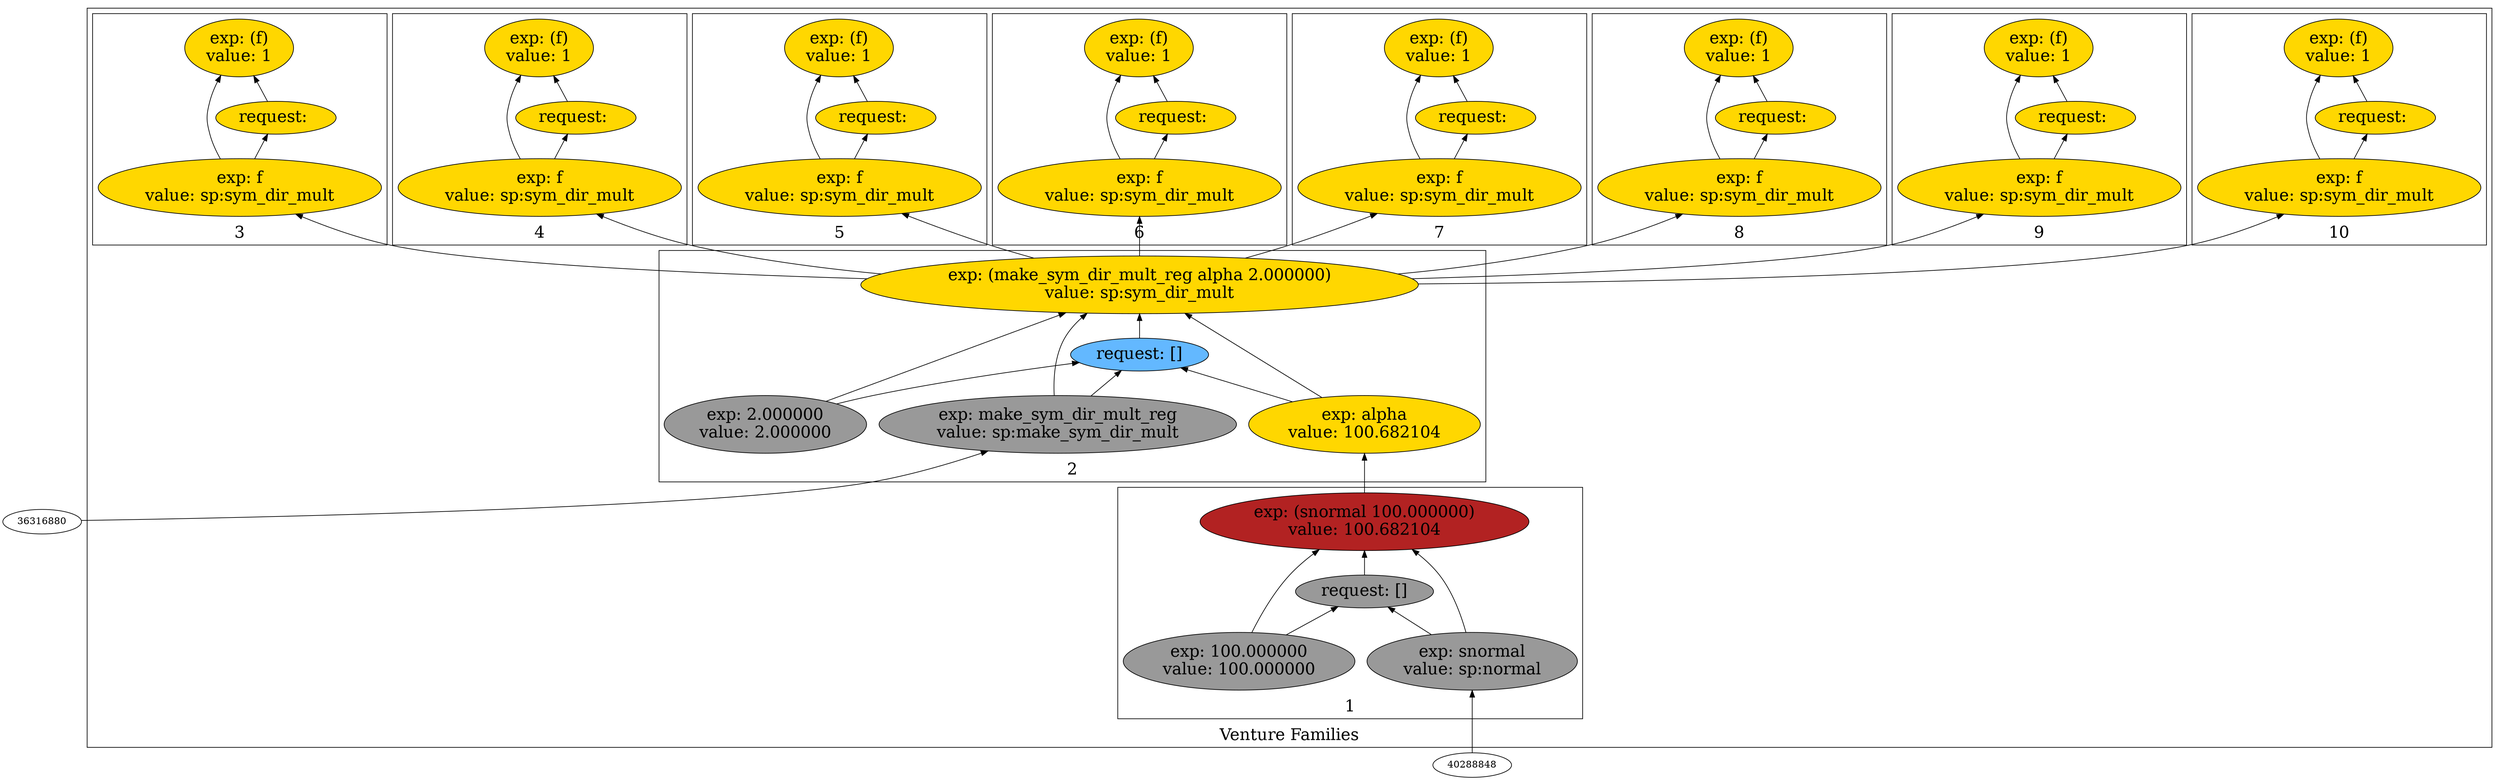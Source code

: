 digraph {
rankdir=BT
fontsize=24
subgraph cluster1 {
label="Venture Families"
subgraph cluster2 {
label="1"
"40313328"["fillcolor"="firebrick" "fontsize"="24" "label"="exp: (snormal 100.000000)\nvalue: 100.682104" "shape"="ellipse" "style"="filled" ]
"41760544"["fillcolor"="grey60" "fontsize"="24" "label"="request: []" "shape"="ellipse" "style"="filled" ]
"35588656"["fillcolor"="grey60" "fontsize"="24" "label"="exp: snormal\nvalue: sp:normal" "shape"="ellipse" "style"="filled" ]
"35128112"["fillcolor"="grey60" "fontsize"="24" "label"="exp: 100.000000\nvalue: 100.000000" "shape"="ellipse" "style"="filled" ]
}

subgraph cluster3 {
label="2"
"35112672"["fillcolor"="gold" "fontsize"="24" "label"="exp: (make_sym_dir_mult_reg alpha 2.000000)\nvalue: sp:sym_dir_mult" "shape"="ellipse" "style"="filled" ]
"34675744"["fillcolor"="steelblue1" "fontsize"="24" "label"="request: []" "shape"="ellipse" "style"="filled" ]
"37170512"["fillcolor"="grey60" "fontsize"="24" "label"="exp: make_sym_dir_mult_reg\nvalue: sp:make_sym_dir_mult" "shape"="ellipse" "style"="filled" ]
"35601072"["fillcolor"="gold" "fontsize"="24" "label"="exp: alpha\nvalue: 100.682104" "shape"="ellipse" "style"="filled" ]
"36828112"["fillcolor"="grey60" "fontsize"="24" "label"="exp: 2.000000\nvalue: 2.000000" "shape"="ellipse" "style"="filled" ]
}

subgraph cluster4 {
label="3"
"40133552"["fillcolor"="gold" "fontsize"="24" "label"="exp: (f)\nvalue: 1" "shape"="ellipse" "style"="filled" ]
"40169152"["fillcolor"="gold" "fontsize"="24" "label"="request: " "shape"="ellipse" "style"="filled" ]
"35342768"["fillcolor"="gold" "fontsize"="24" "label"="exp: f\nvalue: sp:sym_dir_mult" "shape"="ellipse" "style"="filled" ]
}

subgraph cluster5 {
label="4"
"35315600"["fillcolor"="gold" "fontsize"="24" "label"="exp: (f)\nvalue: 1" "shape"="ellipse" "style"="filled" ]
"38135984"["fillcolor"="gold" "fontsize"="24" "label"="request: " "shape"="ellipse" "style"="filled" ]
"32618240"["fillcolor"="gold" "fontsize"="24" "label"="exp: f\nvalue: sp:sym_dir_mult" "shape"="ellipse" "style"="filled" ]
}

subgraph cluster6 {
label="5"
"40503200"["fillcolor"="gold" "fontsize"="24" "label"="exp: (f)\nvalue: 1" "shape"="ellipse" "style"="filled" ]
"42259424"["fillcolor"="gold" "fontsize"="24" "label"="request: " "shape"="ellipse" "style"="filled" ]
"40570176"["fillcolor"="gold" "fontsize"="24" "label"="exp: f\nvalue: sp:sym_dir_mult" "shape"="ellipse" "style"="filled" ]
}

subgraph cluster7 {
label="6"
"41246448"["fillcolor"="gold" "fontsize"="24" "label"="exp: (f)\nvalue: 1" "shape"="ellipse" "style"="filled" ]
"42217824"["fillcolor"="gold" "fontsize"="24" "label"="request: " "shape"="ellipse" "style"="filled" ]
"42825424"["fillcolor"="gold" "fontsize"="24" "label"="exp: f\nvalue: sp:sym_dir_mult" "shape"="ellipse" "style"="filled" ]
}

subgraph cluster8 {
label="7"
"41748048"["fillcolor"="gold" "fontsize"="24" "label"="exp: (f)\nvalue: 1" "shape"="ellipse" "style"="filled" ]
"40322624"["fillcolor"="gold" "fontsize"="24" "label"="request: " "shape"="ellipse" "style"="filled" ]
"40245936"["fillcolor"="gold" "fontsize"="24" "label"="exp: f\nvalue: sp:sym_dir_mult" "shape"="ellipse" "style"="filled" ]
}

subgraph cluster9 {
label="8"
"39407056"["fillcolor"="gold" "fontsize"="24" "label"="exp: (f)\nvalue: 1" "shape"="ellipse" "style"="filled" ]
"40107104"["fillcolor"="gold" "fontsize"="24" "label"="request: " "shape"="ellipse" "style"="filled" ]
"41927072"["fillcolor"="gold" "fontsize"="24" "label"="exp: f\nvalue: sp:sym_dir_mult" "shape"="ellipse" "style"="filled" ]
}

subgraph cluster10 {
label="9"
"40761488"["fillcolor"="gold" "fontsize"="24" "label"="exp: (f)\nvalue: 1" "shape"="ellipse" "style"="filled" ]
"40760384"["fillcolor"="gold" "fontsize"="24" "label"="request: " "shape"="ellipse" "style"="filled" ]
"40762592"["fillcolor"="gold" "fontsize"="24" "label"="exp: f\nvalue: sp:sym_dir_mult" "shape"="ellipse" "style"="filled" ]
}

subgraph cluster11 {
label="10"
"42588480"["fillcolor"="gold" "fontsize"="24" "label"="exp: (f)\nvalue: 1" "shape"="ellipse" "style"="filled" ]
"39962608"["fillcolor"="gold" "fontsize"="24" "label"="request: " "shape"="ellipse" "style"="filled" ]
"39519184"["fillcolor"="gold" "fontsize"="24" "label"="exp: f\nvalue: sp:sym_dir_mult" "shape"="ellipse" "style"="filled" ]
}

}

"37170512" -> "35112672"["arrowhead"="normal" "color"="black" "constraint"="true" "style"="solid" ]
"37170512" -> "34675744"["arrowhead"="normal" "color"="black" "constraint"="true" "style"="solid" ]
"36316880" -> "37170512"["arrowhead"="normal" "color"="black" "constraint"="true" "style"="solid" ]
"35601072" -> "35112672"["arrowhead"="normal" "color"="black" "constraint"="true" "style"="solid" ]
"35601072" -> "34675744"["arrowhead"="normal" "color"="black" "constraint"="true" "style"="solid" ]
"40313328" -> "35601072"["arrowhead"="normal" "color"="black" "constraint"="true" "style"="solid" ]
"36828112" -> "35112672"["arrowhead"="normal" "color"="black" "constraint"="true" "style"="solid" ]
"36828112" -> "34675744"["arrowhead"="normal" "color"="black" "constraint"="true" "style"="solid" ]
"34675744" -> "35112672"["arrowhead"="normal" "color"="black" "constraint"="true" "style"="solid" ]
"32618240" -> "35315600"["arrowhead"="normal" "color"="black" "constraint"="true" "style"="solid" ]
"32618240" -> "38135984"["arrowhead"="normal" "color"="black" "constraint"="true" "style"="solid" ]
"35112672" -> "32618240"["arrowhead"="normal" "color"="black" "constraint"="true" "style"="solid" ]
"38135984" -> "35315600"["arrowhead"="normal" "color"="black" "constraint"="true" "style"="solid" ]
"41927072" -> "39407056"["arrowhead"="normal" "color"="black" "constraint"="true" "style"="solid" ]
"41927072" -> "40107104"["arrowhead"="normal" "color"="black" "constraint"="true" "style"="solid" ]
"35112672" -> "41927072"["arrowhead"="normal" "color"="black" "constraint"="true" "style"="solid" ]
"40107104" -> "39407056"["arrowhead"="normal" "color"="black" "constraint"="true" "style"="solid" ]
"35342768" -> "40133552"["arrowhead"="normal" "color"="black" "constraint"="true" "style"="solid" ]
"35342768" -> "40169152"["arrowhead"="normal" "color"="black" "constraint"="true" "style"="solid" ]
"35112672" -> "35342768"["arrowhead"="normal" "color"="black" "constraint"="true" "style"="solid" ]
"40169152" -> "40133552"["arrowhead"="normal" "color"="black" "constraint"="true" "style"="solid" ]
"35588656" -> "40313328"["arrowhead"="normal" "color"="black" "constraint"="true" "style"="solid" ]
"35588656" -> "41760544"["arrowhead"="normal" "color"="black" "constraint"="true" "style"="solid" ]
"40288848" -> "35588656"["arrowhead"="normal" "color"="black" "constraint"="true" "style"="solid" ]
"35128112" -> "40313328"["arrowhead"="normal" "color"="black" "constraint"="true" "style"="solid" ]
"35128112" -> "41760544"["arrowhead"="normal" "color"="black" "constraint"="true" "style"="solid" ]
"41760544" -> "40313328"["arrowhead"="normal" "color"="black" "constraint"="true" "style"="solid" ]
"40570176" -> "40503200"["arrowhead"="normal" "color"="black" "constraint"="true" "style"="solid" ]
"40570176" -> "42259424"["arrowhead"="normal" "color"="black" "constraint"="true" "style"="solid" ]
"35112672" -> "40570176"["arrowhead"="normal" "color"="black" "constraint"="true" "style"="solid" ]
"42259424" -> "40503200"["arrowhead"="normal" "color"="black" "constraint"="true" "style"="solid" ]
"40762592" -> "40761488"["arrowhead"="normal" "color"="black" "constraint"="true" "style"="solid" ]
"40762592" -> "40760384"["arrowhead"="normal" "color"="black" "constraint"="true" "style"="solid" ]
"35112672" -> "40762592"["arrowhead"="normal" "color"="black" "constraint"="true" "style"="solid" ]
"40760384" -> "40761488"["arrowhead"="normal" "color"="black" "constraint"="true" "style"="solid" ]
"42825424" -> "41246448"["arrowhead"="normal" "color"="black" "constraint"="true" "style"="solid" ]
"42825424" -> "42217824"["arrowhead"="normal" "color"="black" "constraint"="true" "style"="solid" ]
"35112672" -> "42825424"["arrowhead"="normal" "color"="black" "constraint"="true" "style"="solid" ]
"42217824" -> "41246448"["arrowhead"="normal" "color"="black" "constraint"="true" "style"="solid" ]
"40245936" -> "41748048"["arrowhead"="normal" "color"="black" "constraint"="true" "style"="solid" ]
"40245936" -> "40322624"["arrowhead"="normal" "color"="black" "constraint"="true" "style"="solid" ]
"35112672" -> "40245936"["arrowhead"="normal" "color"="black" "constraint"="true" "style"="solid" ]
"40322624" -> "41748048"["arrowhead"="normal" "color"="black" "constraint"="true" "style"="solid" ]
"39519184" -> "42588480"["arrowhead"="normal" "color"="black" "constraint"="true" "style"="solid" ]
"39519184" -> "39962608"["arrowhead"="normal" "color"="black" "constraint"="true" "style"="solid" ]
"35112672" -> "39519184"["arrowhead"="normal" "color"="black" "constraint"="true" "style"="solid" ]
"39962608" -> "42588480"["arrowhead"="normal" "color"="black" "constraint"="true" "style"="solid" ]

}